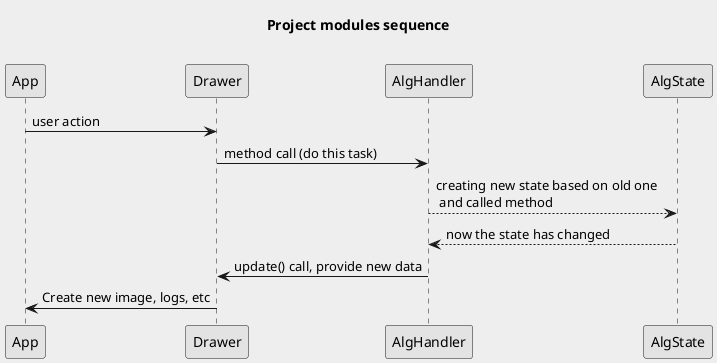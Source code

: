 @startuml 
skinparam monochrome true
skinparam backgroundColor #EEEEEE

title Project modules sequence\n

App -> Drawer : user action
Drawer -> AlgHandler : method call (do this task)
AlgHandler --> AlgState : creating new state based on old one \n and called method
AlgState --> AlgHandler : now the state has changed
AlgHandler -> Drawer : update() call, provide new data
Drawer -> App : Create new image, logs, etc


@enduml
